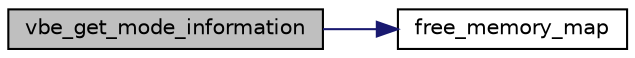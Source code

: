 digraph "vbe_get_mode_information"
{
 // LATEX_PDF_SIZE
  edge [fontname="Helvetica",fontsize="10",labelfontname="Helvetica",labelfontsize="10"];
  node [fontname="Helvetica",fontsize="10",shape=record];
  rankdir="LR";
  Node1 [label="vbe_get_mode_information",height=0.2,width=0.4,color="black", fillcolor="grey75", style="filled", fontcolor="black",tooltip=" "];
  Node1 -> Node2 [color="midnightblue",fontsize="10",style="solid"];
  Node2 [label="free_memory_map",height=0.2,width=0.4,color="black", fillcolor="white", style="filled",URL="$graphics_8c.html#acfc4589de71bef6e8446198c70e28974",tooltip=" "];
}
